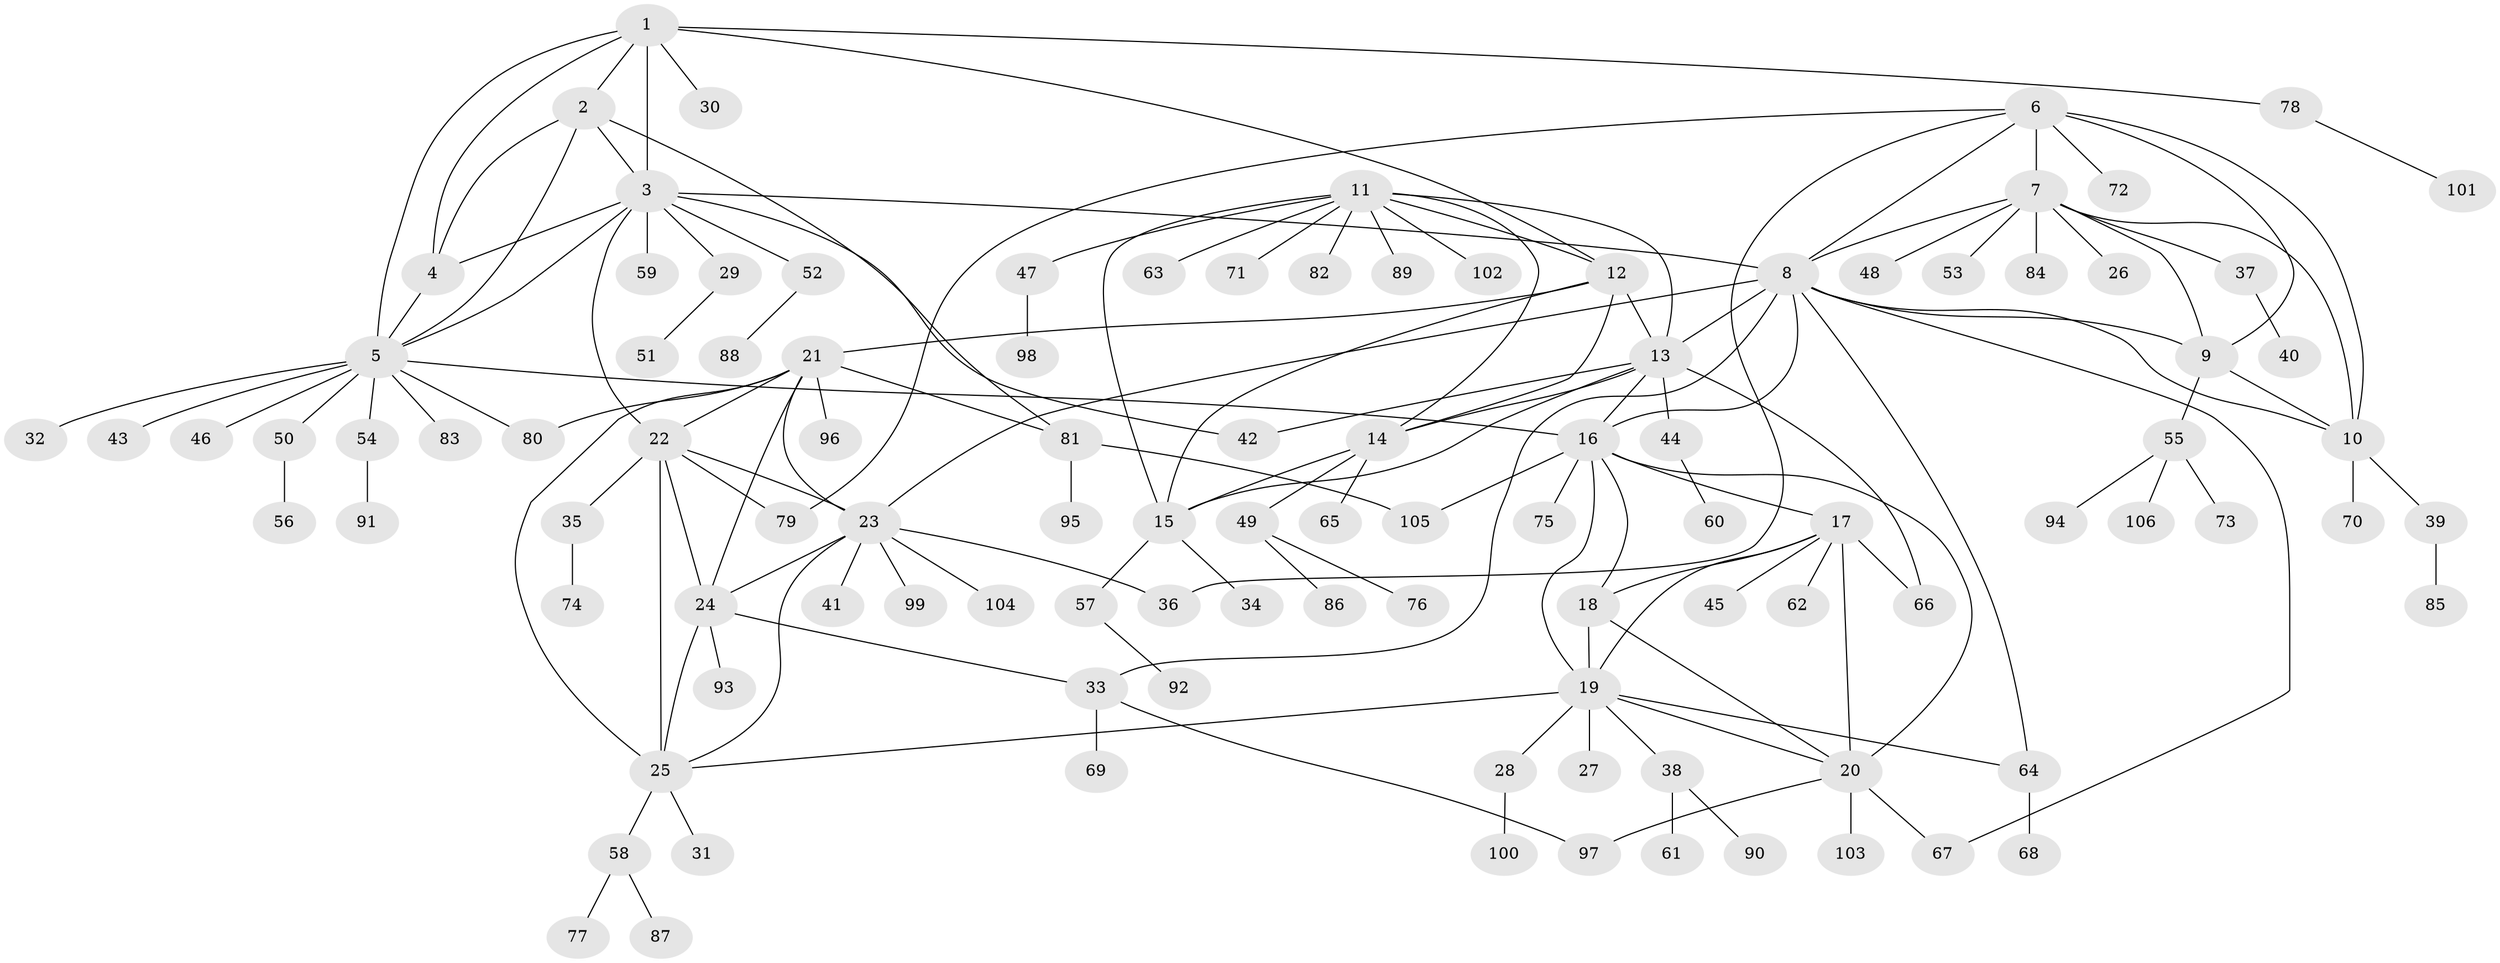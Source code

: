 // coarse degree distribution, {5: 0.12962962962962962, 4: 0.09259259259259259, 7: 0.05555555555555555, 16: 0.018518518518518517, 10: 0.018518518518518517, 8: 0.05555555555555555, 6: 0.037037037037037035, 1: 0.37037037037037035, 2: 0.18518518518518517, 3: 0.037037037037037035}
// Generated by graph-tools (version 1.1) at 2025/52/03/04/25 22:52:42]
// undirected, 106 vertices, 152 edges
graph export_dot {
  node [color=gray90,style=filled];
  1;
  2;
  3;
  4;
  5;
  6;
  7;
  8;
  9;
  10;
  11;
  12;
  13;
  14;
  15;
  16;
  17;
  18;
  19;
  20;
  21;
  22;
  23;
  24;
  25;
  26;
  27;
  28;
  29;
  30;
  31;
  32;
  33;
  34;
  35;
  36;
  37;
  38;
  39;
  40;
  41;
  42;
  43;
  44;
  45;
  46;
  47;
  48;
  49;
  50;
  51;
  52;
  53;
  54;
  55;
  56;
  57;
  58;
  59;
  60;
  61;
  62;
  63;
  64;
  65;
  66;
  67;
  68;
  69;
  70;
  71;
  72;
  73;
  74;
  75;
  76;
  77;
  78;
  79;
  80;
  81;
  82;
  83;
  84;
  85;
  86;
  87;
  88;
  89;
  90;
  91;
  92;
  93;
  94;
  95;
  96;
  97;
  98;
  99;
  100;
  101;
  102;
  103;
  104;
  105;
  106;
  1 -- 2;
  1 -- 3;
  1 -- 4;
  1 -- 5;
  1 -- 12;
  1 -- 30;
  1 -- 78;
  2 -- 3;
  2 -- 4;
  2 -- 5;
  2 -- 81;
  3 -- 4;
  3 -- 5;
  3 -- 8;
  3 -- 22;
  3 -- 29;
  3 -- 42;
  3 -- 52;
  3 -- 59;
  4 -- 5;
  5 -- 16;
  5 -- 32;
  5 -- 43;
  5 -- 46;
  5 -- 50;
  5 -- 54;
  5 -- 80;
  5 -- 83;
  6 -- 7;
  6 -- 8;
  6 -- 9;
  6 -- 10;
  6 -- 36;
  6 -- 72;
  6 -- 79;
  7 -- 8;
  7 -- 9;
  7 -- 10;
  7 -- 26;
  7 -- 37;
  7 -- 48;
  7 -- 53;
  7 -- 84;
  8 -- 9;
  8 -- 10;
  8 -- 13;
  8 -- 16;
  8 -- 23;
  8 -- 33;
  8 -- 64;
  8 -- 67;
  9 -- 10;
  9 -- 55;
  10 -- 39;
  10 -- 70;
  11 -- 12;
  11 -- 13;
  11 -- 14;
  11 -- 15;
  11 -- 47;
  11 -- 63;
  11 -- 71;
  11 -- 82;
  11 -- 89;
  11 -- 102;
  12 -- 13;
  12 -- 14;
  12 -- 15;
  12 -- 21;
  13 -- 14;
  13 -- 15;
  13 -- 16;
  13 -- 42;
  13 -- 44;
  13 -- 66;
  14 -- 15;
  14 -- 49;
  14 -- 65;
  15 -- 34;
  15 -- 57;
  16 -- 17;
  16 -- 18;
  16 -- 19;
  16 -- 20;
  16 -- 75;
  16 -- 105;
  17 -- 18;
  17 -- 19;
  17 -- 20;
  17 -- 45;
  17 -- 62;
  17 -- 66;
  18 -- 19;
  18 -- 20;
  19 -- 20;
  19 -- 25;
  19 -- 27;
  19 -- 28;
  19 -- 38;
  19 -- 64;
  20 -- 67;
  20 -- 97;
  20 -- 103;
  21 -- 22;
  21 -- 23;
  21 -- 24;
  21 -- 25;
  21 -- 80;
  21 -- 81;
  21 -- 96;
  22 -- 23;
  22 -- 24;
  22 -- 25;
  22 -- 35;
  22 -- 79;
  23 -- 24;
  23 -- 25;
  23 -- 36;
  23 -- 41;
  23 -- 99;
  23 -- 104;
  24 -- 25;
  24 -- 33;
  24 -- 93;
  25 -- 31;
  25 -- 58;
  28 -- 100;
  29 -- 51;
  33 -- 69;
  33 -- 97;
  35 -- 74;
  37 -- 40;
  38 -- 61;
  38 -- 90;
  39 -- 85;
  44 -- 60;
  47 -- 98;
  49 -- 76;
  49 -- 86;
  50 -- 56;
  52 -- 88;
  54 -- 91;
  55 -- 73;
  55 -- 94;
  55 -- 106;
  57 -- 92;
  58 -- 77;
  58 -- 87;
  64 -- 68;
  78 -- 101;
  81 -- 95;
  81 -- 105;
}

